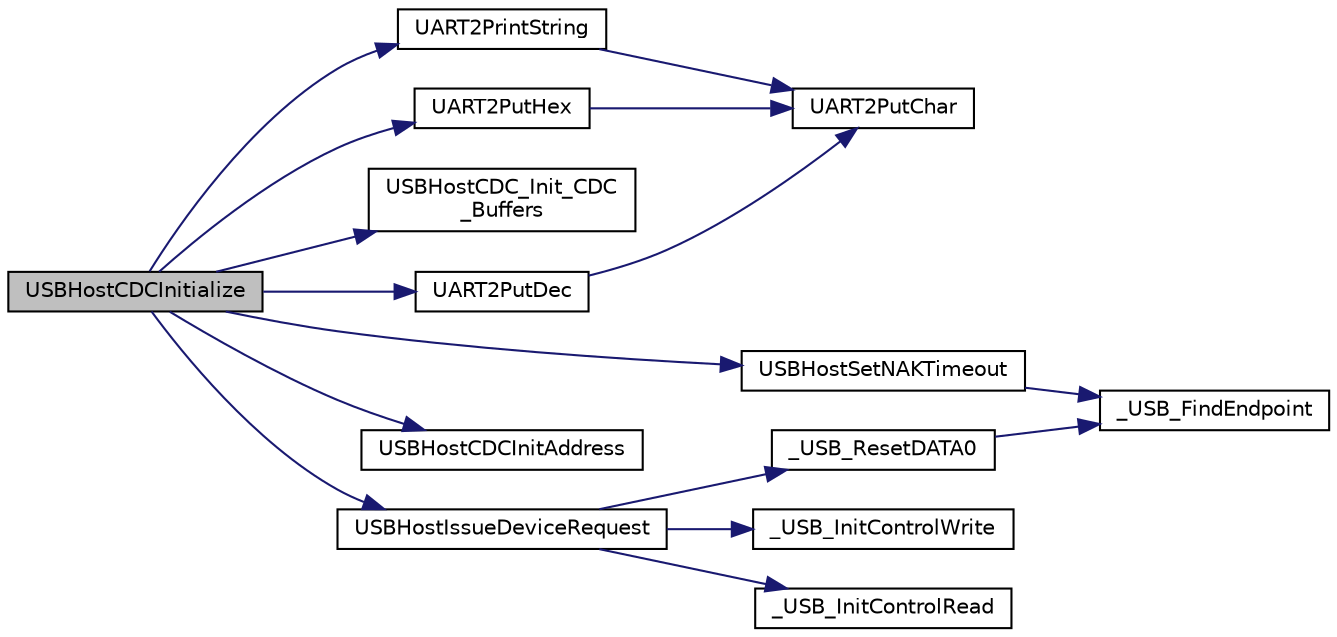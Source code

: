 digraph "USBHostCDCInitialize"
{
  edge [fontname="Helvetica",fontsize="10",labelfontname="Helvetica",labelfontsize="10"];
  node [fontname="Helvetica",fontsize="10",shape=record];
  rankdir="LR";
  Node1 [label="USBHostCDCInitialize",height=0.2,width=0.4,color="black", fillcolor="grey75", style="filled", fontcolor="black"];
  Node1 -> Node2 [color="midnightblue",fontsize="10",style="solid",fontname="Helvetica"];
  Node2 [label="UART2PrintString",height=0.2,width=0.4,color="black", fillcolor="white", style="filled",URL="$uart2_8c.html#a4f250e76dccb6dc8450c04efbc8e9a8f"];
  Node2 -> Node3 [color="midnightblue",fontsize="10",style="solid",fontname="Helvetica"];
  Node3 [label="UART2PutChar",height=0.2,width=0.4,color="black", fillcolor="white", style="filled",URL="$uart2_8c.html#a23f0e312ef33167a4c51b6b353135e89"];
  Node1 -> Node4 [color="midnightblue",fontsize="10",style="solid",fontname="Helvetica"];
  Node4 [label="UART2PutHex",height=0.2,width=0.4,color="black", fillcolor="white", style="filled",URL="$uart2_8c.html#af13e4f872814dbf76917927d9237a44f"];
  Node4 -> Node3 [color="midnightblue",fontsize="10",style="solid",fontname="Helvetica"];
  Node1 -> Node5 [color="midnightblue",fontsize="10",style="solid",fontname="Helvetica"];
  Node5 [label="USBHostCDC_Init_CDC\l_Buffers",height=0.2,width=0.4,color="black", fillcolor="white", style="filled",URL="$usb__host__cdc_8c.html#a12574fb3a4a77319fa1f1273f125794b"];
  Node1 -> Node6 [color="midnightblue",fontsize="10",style="solid",fontname="Helvetica"];
  Node6 [label="UART2PutDec",height=0.2,width=0.4,color="black", fillcolor="white", style="filled",URL="$uart2_8c.html#a58c86457543e83b150d2fb442f08c66d"];
  Node6 -> Node3 [color="midnightblue",fontsize="10",style="solid",fontname="Helvetica"];
  Node1 -> Node7 [color="midnightblue",fontsize="10",style="solid",fontname="Helvetica"];
  Node7 [label="USBHostSetNAKTimeout",height=0.2,width=0.4,color="black", fillcolor="white", style="filled",URL="$usb__host_8h.html#a7f98c631d0b0c72575dae107db6fab7c"];
  Node7 -> Node8 [color="midnightblue",fontsize="10",style="solid",fontname="Helvetica"];
  Node8 [label="_USB_FindEndpoint",height=0.2,width=0.4,color="black", fillcolor="white", style="filled",URL="$usb__host_8c.html#ae449b4da12d04e5c006874382c84caab"];
  Node1 -> Node9 [color="midnightblue",fontsize="10",style="solid",fontname="Helvetica"];
  Node9 [label="USBHostCDCInitAddress",height=0.2,width=0.4,color="black", fillcolor="white", style="filled",URL="$usb__host__cdc_8c.html#a7145c8d9163d82697415a546825a8df9"];
  Node1 -> Node10 [color="midnightblue",fontsize="10",style="solid",fontname="Helvetica"];
  Node10 [label="USBHostIssueDeviceRequest",height=0.2,width=0.4,color="black", fillcolor="white", style="filled",URL="$usb__host_8h.html#a17f2dbf6b2ef2c47a52dc50b64776344"];
  Node10 -> Node11 [color="midnightblue",fontsize="10",style="solid",fontname="Helvetica"];
  Node11 [label="_USB_ResetDATA0",height=0.2,width=0.4,color="black", fillcolor="white", style="filled",URL="$usb__host_8c.html#a5d09188ddf7b972f9b2f54d11c0081f6"];
  Node11 -> Node8 [color="midnightblue",fontsize="10",style="solid",fontname="Helvetica"];
  Node10 -> Node12 [color="midnightblue",fontsize="10",style="solid",fontname="Helvetica"];
  Node12 [label="_USB_InitControlWrite",height=0.2,width=0.4,color="black", fillcolor="white", style="filled",URL="$usb__host_8c.html#a058419fc74add8358df667b00c827581"];
  Node10 -> Node13 [color="midnightblue",fontsize="10",style="solid",fontname="Helvetica"];
  Node13 [label="_USB_InitControlRead",height=0.2,width=0.4,color="black", fillcolor="white", style="filled",URL="$usb__host_8c.html#af241c7058876aad3e2680b191af50a5c"];
}
